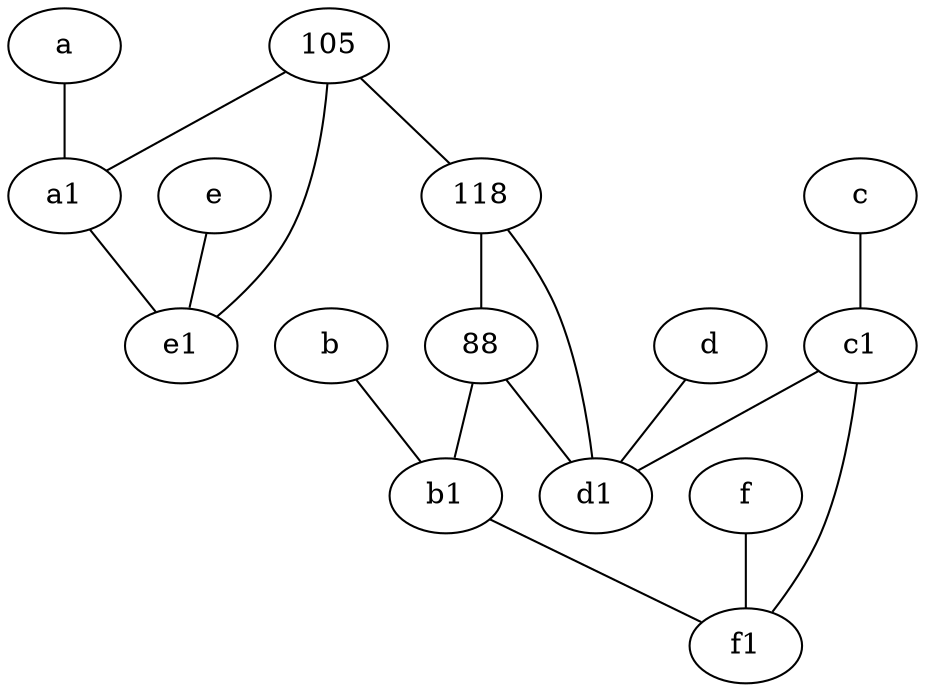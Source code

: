 graph {
	node [labelfontsize=50]
	a [labelfontsize=50 pos="8,2!"]
	a1 [labelfontsize=50 pos="8,3!"]
	e1 [labelfontsize=50 pos="7,7!"]
	f [labelfontsize=50 pos="3,9!"]
	e [labelfontsize=50 pos="7,9!"]
	105 [labelfontsize=50]
	118 [labelfontsize=50]
	d [labelfontsize=50 pos="2,5!"]
	c [labelfontsize=50 pos="4.5,2!"]
	88 [labelfontsize=50]
	c1 [labelfontsize=50 pos="4.5,3!"]
	f1 [labelfontsize=50 pos="3,8!"]
	b1 [labelfontsize=50 pos="9,4!"]
	d1 [labelfontsize=50 pos="3,5!"]
	b [labelfontsize=50 pos="10,4!"]
	f -- f1
	e -- e1
	105 -- a1
	a -- a1
	c1 -- d1
	88 -- d1
	a1 -- e1
	b -- b1
	c -- c1
	118 -- d1
	b1 -- f1
	105 -- e1
	d -- d1
	88 -- b1
	118 -- 88
	105 -- 118
	c1 -- f1
}
